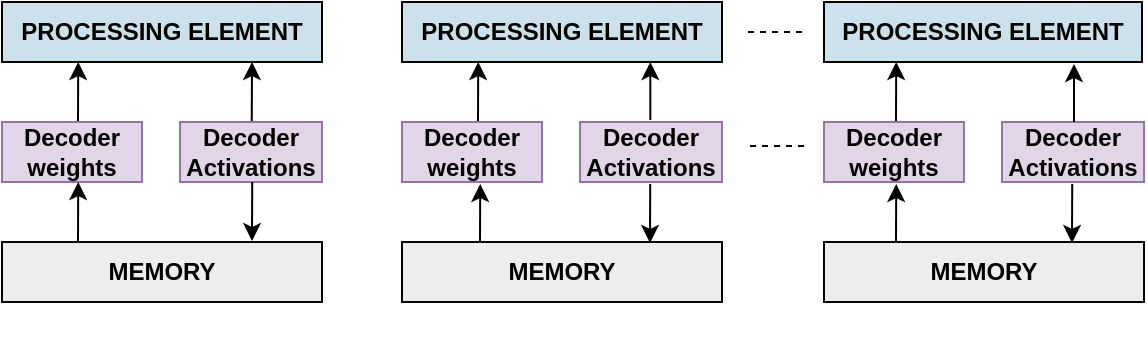 <mxfile version="28.2.5">
  <diagram name="Page-1" id="WwWCU1mMd6vzGCUQ_W4N">
    <mxGraphModel dx="868" dy="497" grid="1" gridSize="10" guides="1" tooltips="1" connect="1" arrows="1" fold="1" page="1" pageScale="1" pageWidth="850" pageHeight="1100" math="0" shadow="0">
      <root>
        <mxCell id="0" />
        <mxCell id="1" parent="0" />
        <mxCell id="LIOro2nzg90wckjojLs--3" value="" style="endArrow=none;dashed=1;html=1;rounded=0;entryX=1;entryY=0.5;entryDx=0;entryDy=0;" edge="1" parent="1">
          <mxGeometry width="50" height="50" relative="1" as="geometry">
            <mxPoint x="600" y="215" as="sourcePoint" />
            <mxPoint x="570" y="215" as="targetPoint" />
            <Array as="points">
              <mxPoint x="591" y="215" />
            </Array>
          </mxGeometry>
        </mxCell>
        <mxCell id="LIOro2nzg90wckjojLs--4" value="&lt;b&gt;PROCESSING ELEMENT&lt;/b&gt;" style="whiteSpace=wrap;html=1;fillColor=light-dark(#cde1ec, #ededed);" vertex="1" parent="1">
          <mxGeometry x="611" y="200" width="159" height="30" as="geometry" />
        </mxCell>
        <mxCell id="LIOro2nzg90wckjojLs--5" value="&lt;b&gt;PROCESSING ELEMENT&lt;/b&gt;" style="whiteSpace=wrap;html=1;fillColor=light-dark(#cde1ec, #ededed);" vertex="1" parent="1">
          <mxGeometry x="400" y="200" width="160" height="30" as="geometry" />
        </mxCell>
        <mxCell id="LIOro2nzg90wckjojLs--9" value="&lt;b&gt;PROCESSING ELEMENT&lt;/b&gt;" style="whiteSpace=wrap;html=1;fillColor=light-dark(#cde1ec, #ededed);" vertex="1" parent="1">
          <mxGeometry x="200" y="200" width="160" height="30" as="geometry" />
        </mxCell>
        <mxCell id="LIOro2nzg90wckjojLs--10" value="&lt;b&gt;Decoder&lt;/b&gt;&lt;div&gt;&lt;b&gt;weights&lt;/b&gt;&lt;/div&gt;" style="whiteSpace=wrap;html=1;fillColor=#e1d5e7;strokeColor=#9673a6;" vertex="1" parent="1">
          <mxGeometry x="200" y="260" width="70" height="30" as="geometry" />
        </mxCell>
        <mxCell id="LIOro2nzg90wckjojLs--11" value="&lt;b style=&quot;&quot;&gt;&lt;font&gt;Decoder Activations&lt;/font&gt;&lt;/b&gt;" style="whiteSpace=wrap;html=1;fillColor=#e1d5e7;strokeColor=#9673a6;" vertex="1" parent="1">
          <mxGeometry x="289" y="260" width="71" height="30" as="geometry" />
        </mxCell>
        <mxCell id="LIOro2nzg90wckjojLs--12" value="&lt;b&gt;Decoder&lt;/b&gt;&lt;div&gt;&lt;b&gt;weights&lt;/b&gt;&lt;/div&gt;" style="whiteSpace=wrap;html=1;fillColor=#e1d5e7;strokeColor=#9673a6;" vertex="1" parent="1">
          <mxGeometry x="400" y="260" width="70" height="30" as="geometry" />
        </mxCell>
        <mxCell id="LIOro2nzg90wckjojLs--13" value="&lt;b style=&quot;&quot;&gt;&lt;font&gt;Decoder Activations&lt;/font&gt;&lt;/b&gt;" style="whiteSpace=wrap;html=1;fillColor=#e1d5e7;strokeColor=#9673a6;" vertex="1" parent="1">
          <mxGeometry x="489" y="260" width="71" height="30" as="geometry" />
        </mxCell>
        <mxCell id="LIOro2nzg90wckjojLs--14" value="&lt;b&gt;Decoder&lt;/b&gt;&lt;div&gt;&lt;b&gt;weights&lt;/b&gt;&lt;/div&gt;" style="whiteSpace=wrap;html=1;fillColor=#e1d5e7;strokeColor=#9673a6;" vertex="1" parent="1">
          <mxGeometry x="611" y="260" width="70" height="30" as="geometry" />
        </mxCell>
        <mxCell id="LIOro2nzg90wckjojLs--15" value="&lt;b style=&quot;&quot;&gt;&lt;font&gt;Decoder Activations&lt;/font&gt;&lt;/b&gt;" style="whiteSpace=wrap;html=1;fillColor=#e1d5e7;strokeColor=#9673a6;" vertex="1" parent="1">
          <mxGeometry x="700" y="260" width="71" height="30" as="geometry" />
        </mxCell>
        <mxCell id="LIOro2nzg90wckjojLs--16" value="" style="endArrow=none;dashed=1;html=1;rounded=0;entryX=1;entryY=0.5;entryDx=0;entryDy=0;" edge="1" parent="1">
          <mxGeometry width="50" height="50" relative="1" as="geometry">
            <mxPoint x="601" y="272" as="sourcePoint" />
            <mxPoint x="571" y="272" as="targetPoint" />
            <Array as="points">
              <mxPoint x="592" y="272" />
            </Array>
          </mxGeometry>
        </mxCell>
        <mxCell id="LIOro2nzg90wckjojLs--17" value="" style="endArrow=classic;startArrow=none;html=1;rounded=0;entryX=0.75;entryY=1;entryDx=0;entryDy=0;exitX=0.435;exitY=-0.017;exitDx=0;exitDy=0;exitPerimeter=0;startFill=0;" edge="1" parent="1">
          <mxGeometry width="50" height="50" relative="1" as="geometry">
            <mxPoint x="324.885" y="259.49" as="sourcePoint" />
            <mxPoint x="325" y="230" as="targetPoint" />
          </mxGeometry>
        </mxCell>
        <mxCell id="LIOro2nzg90wckjojLs--18" value="" style="endArrow=classic;startArrow=none;html=1;rounded=0;entryX=0.75;entryY=1;entryDx=0;entryDy=0;exitX=0.435;exitY=-0.017;exitDx=0;exitDy=0;exitPerimeter=0;startFill=0;" edge="1" parent="1">
          <mxGeometry width="50" height="50" relative="1" as="geometry">
            <mxPoint x="524.16" y="259" as="sourcePoint" />
            <mxPoint x="524.16" y="230" as="targetPoint" />
          </mxGeometry>
        </mxCell>
        <mxCell id="LIOro2nzg90wckjojLs--19" value="" style="endArrow=classic;startArrow=none;html=1;rounded=0;entryX=0.75;entryY=1;entryDx=0;entryDy=0;exitX=0.435;exitY=-0.017;exitDx=0;exitDy=0;exitPerimeter=0;startFill=0;" edge="1" parent="1">
          <mxGeometry width="50" height="50" relative="1" as="geometry">
            <mxPoint x="736" y="260" as="sourcePoint" />
            <mxPoint x="736" y="231" as="targetPoint" />
          </mxGeometry>
        </mxCell>
        <mxCell id="LIOro2nzg90wckjojLs--20" value="&lt;p style=&quot;line-height: 460%;&quot;&gt;&lt;b style=&quot;&quot;&gt;&lt;font style=&quot;font-size: 12px;&quot;&gt;MEMORY&lt;/font&gt;&lt;/b&gt;&lt;/p&gt;" style="rounded=0;whiteSpace=wrap;html=1;fillColor=light-dark(#ededed, #1f2f1e);strokeColor=light-dark(#030303, #446e2c);fontSize=10;" vertex="1" parent="1">
          <mxGeometry x="200" y="320" width="160" height="30" as="geometry" />
        </mxCell>
        <mxCell id="LIOro2nzg90wckjojLs--21" value="&lt;p style=&quot;line-height: 460%;&quot;&gt;&lt;b style=&quot;&quot;&gt;&lt;font style=&quot;font-size: 12px;&quot;&gt;MEMORY&lt;/font&gt;&lt;/b&gt;&lt;/p&gt;" style="rounded=0;whiteSpace=wrap;html=1;fillColor=light-dark(#ededed, #1f2f1e);strokeColor=light-dark(#030303, #446e2c);fontSize=10;" vertex="1" parent="1">
          <mxGeometry x="400" y="320" width="160" height="30" as="geometry" />
        </mxCell>
        <mxCell id="LIOro2nzg90wckjojLs--22" value="&lt;p style=&quot;line-height: 460%;&quot;&gt;&lt;b style=&quot;&quot;&gt;&lt;font style=&quot;font-size: 12px;&quot;&gt;MEMORY&lt;/font&gt;&lt;/b&gt;&lt;/p&gt;" style="rounded=0;whiteSpace=wrap;html=1;fillColor=light-dark(#ededed, #1f2f1e);strokeColor=light-dark(#030303, #446e2c);fontSize=10;" vertex="1" parent="1">
          <mxGeometry x="611" y="320" width="160" height="30" as="geometry" />
        </mxCell>
        <mxCell id="LIOro2nzg90wckjojLs--23" value="" style="endArrow=classic;startArrow=none;html=1;rounded=0;entryX=0.75;entryY=1;entryDx=0;entryDy=0;exitX=0.435;exitY=-0.017;exitDx=0;exitDy=0;exitPerimeter=0;startFill=0;" edge="1" parent="1">
          <mxGeometry width="50" height="50" relative="1" as="geometry">
            <mxPoint x="238" y="259.49" as="sourcePoint" />
            <mxPoint x="238.115" y="230" as="targetPoint" />
          </mxGeometry>
        </mxCell>
        <mxCell id="LIOro2nzg90wckjojLs--24" value="" style="endArrow=classic;startArrow=none;html=1;rounded=0;entryX=0.75;entryY=1;entryDx=0;entryDy=0;exitX=0.435;exitY=-0.017;exitDx=0;exitDy=0;exitPerimeter=0;startFill=0;" edge="1" parent="1">
          <mxGeometry width="50" height="50" relative="1" as="geometry">
            <mxPoint x="438" y="259.49" as="sourcePoint" />
            <mxPoint x="438.115" y="230" as="targetPoint" />
          </mxGeometry>
        </mxCell>
        <mxCell id="LIOro2nzg90wckjojLs--25" value="" style="endArrow=classic;startArrow=none;html=1;rounded=0;entryX=0.75;entryY=1;entryDx=0;entryDy=0;exitX=0.435;exitY=-0.017;exitDx=0;exitDy=0;exitPerimeter=0;startFill=0;" edge="1" parent="1">
          <mxGeometry width="50" height="50" relative="1" as="geometry">
            <mxPoint x="647" y="259.49" as="sourcePoint" />
            <mxPoint x="647.115" y="230" as="targetPoint" />
          </mxGeometry>
        </mxCell>
        <mxCell id="LIOro2nzg90wckjojLs--26" value="" style="endArrow=classic;startArrow=none;html=1;rounded=0;entryX=0.75;entryY=1;entryDx=0;entryDy=0;exitX=0.435;exitY=-0.017;exitDx=0;exitDy=0;exitPerimeter=0;startFill=0;" edge="1" parent="1">
          <mxGeometry width="50" height="50" relative="1" as="geometry">
            <mxPoint x="325.115" y="290" as="sourcePoint" />
            <mxPoint x="325" y="319.49" as="targetPoint" />
          </mxGeometry>
        </mxCell>
        <mxCell id="LIOro2nzg90wckjojLs--27" value="" style="endArrow=classic;startArrow=none;html=1;rounded=0;entryX=0.75;entryY=1;entryDx=0;entryDy=0;exitX=0.435;exitY=-0.017;exitDx=0;exitDy=0;exitPerimeter=0;startFill=0;" edge="1" parent="1">
          <mxGeometry width="50" height="50" relative="1" as="geometry">
            <mxPoint x="524.115" y="291" as="sourcePoint" />
            <mxPoint x="524" y="320.49" as="targetPoint" />
          </mxGeometry>
        </mxCell>
        <mxCell id="LIOro2nzg90wckjojLs--28" value="" style="endArrow=classic;startArrow=none;html=1;rounded=0;entryX=0.75;entryY=1;entryDx=0;entryDy=0;exitX=0.435;exitY=-0.017;exitDx=0;exitDy=0;exitPerimeter=0;startFill=0;" edge="1" parent="1">
          <mxGeometry width="50" height="50" relative="1" as="geometry">
            <mxPoint x="735.115" y="291" as="sourcePoint" />
            <mxPoint x="735" y="320.49" as="targetPoint" />
          </mxGeometry>
        </mxCell>
        <mxCell id="LIOro2nzg90wckjojLs--30" value="" style="endArrow=classic;startArrow=none;html=1;rounded=0;entryX=0.75;entryY=1;entryDx=0;entryDy=0;exitX=0.435;exitY=-0.017;exitDx=0;exitDy=0;exitPerimeter=0;startFill=0;" edge="1" parent="1">
          <mxGeometry width="50" height="50" relative="1" as="geometry">
            <mxPoint x="238" y="319.49" as="sourcePoint" />
            <mxPoint x="238.115" y="290" as="targetPoint" />
          </mxGeometry>
        </mxCell>
        <mxCell id="LIOro2nzg90wckjojLs--31" value="" style="endArrow=classic;startArrow=none;html=1;rounded=0;entryX=0.75;entryY=1;entryDx=0;entryDy=0;exitX=0.435;exitY=-0.017;exitDx=0;exitDy=0;exitPerimeter=0;startFill=0;" edge="1" parent="1">
          <mxGeometry width="50" height="50" relative="1" as="geometry">
            <mxPoint x="439" y="320.49" as="sourcePoint" />
            <mxPoint x="439.115" y="291" as="targetPoint" />
          </mxGeometry>
        </mxCell>
        <mxCell id="LIOro2nzg90wckjojLs--32" value="" style="endArrow=classic;startArrow=none;html=1;rounded=0;entryX=0.75;entryY=1;entryDx=0;entryDy=0;exitX=0.435;exitY=-0.017;exitDx=0;exitDy=0;exitPerimeter=0;startFill=0;" edge="1" parent="1">
          <mxGeometry width="50" height="50" relative="1" as="geometry">
            <mxPoint x="647" y="320.49" as="sourcePoint" />
            <mxPoint x="647.115" y="291" as="targetPoint" />
          </mxGeometry>
        </mxCell>
      </root>
    </mxGraphModel>
  </diagram>
</mxfile>
